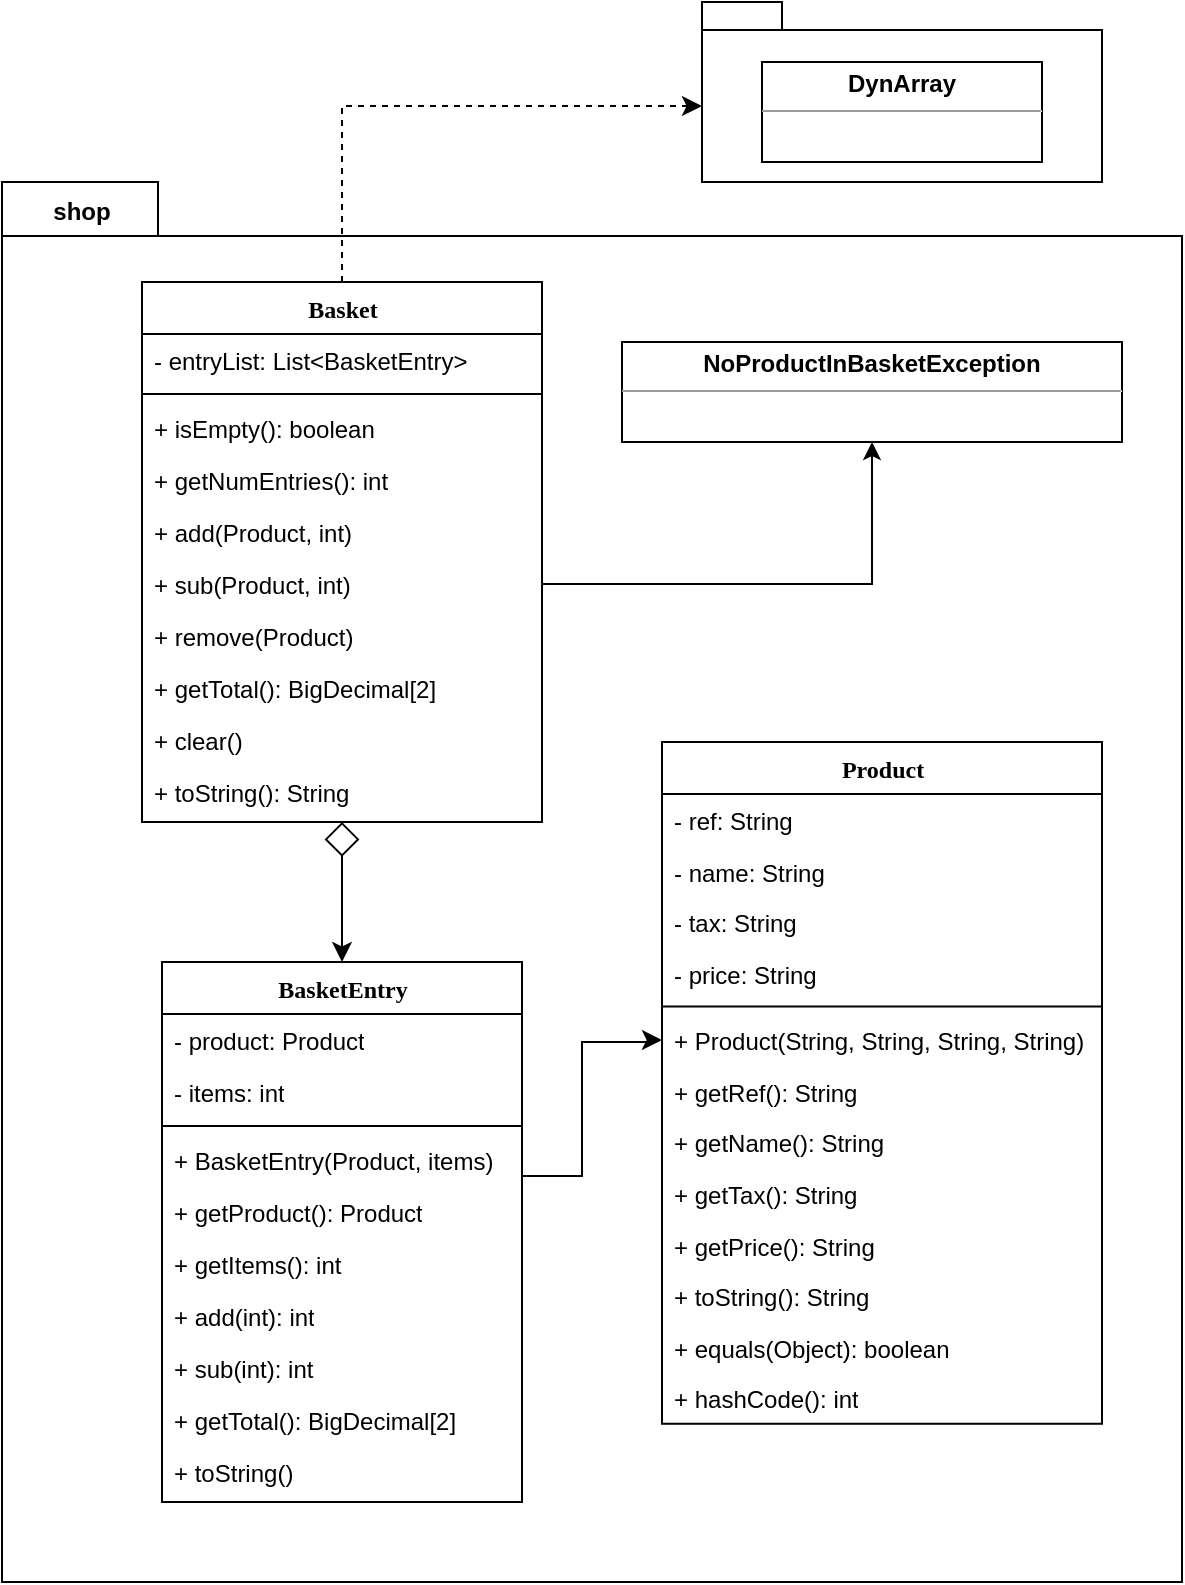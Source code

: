 <mxfile version="13.1.3"><diagram id="GozWhnmrinX0G8ZJcabS" name="Page-1"><mxGraphModel dx="1011" dy="656" grid="1" gridSize="10" guides="1" tooltips="1" connect="1" arrows="1" fold="1" page="1" pageScale="1" pageWidth="827" pageHeight="1169" math="0" shadow="0"><root><mxCell id="0"/><mxCell id="1" parent="0"/><mxCell id="MlWUhuBopvwuOx71jeib-1" value="" style="shape=folder;fontStyle=1;spacingTop=10;tabWidth=78;tabHeight=27;tabPosition=left;html=1;fillColor=none;" vertex="1" parent="1"><mxGeometry x="400" y="240" width="590" height="700" as="geometry"/></mxCell><mxCell id="MlWUhuBopvwuOx71jeib-2" style="edgeStyle=orthogonalEdgeStyle;rounded=0;orthogonalLoop=1;jettySize=auto;html=1;startArrow=diamond;startFill=0;startSize=15;endSize=7;" edge="1" parent="1" source="MlWUhuBopvwuOx71jeib-4" target="MlWUhuBopvwuOx71jeib-19"><mxGeometry relative="1" as="geometry"/></mxCell><mxCell id="MlWUhuBopvwuOx71jeib-3" style="edgeStyle=orthogonalEdgeStyle;rounded=0;orthogonalLoop=1;jettySize=auto;html=1;exitX=0.5;exitY=0;exitDx=0;exitDy=0;entryX=0;entryY=0;entryDx=0;entryDy=52;entryPerimeter=0;startArrow=none;startFill=0;startSize=15;endSize=7;dashed=1;" edge="1" parent="1" source="MlWUhuBopvwuOx71jeib-4" target="MlWUhuBopvwuOx71jeib-15"><mxGeometry relative="1" as="geometry"/></mxCell><mxCell id="MlWUhuBopvwuOx71jeib-4" value="Basket" style="swimlane;html=1;fontStyle=1;align=center;verticalAlign=top;childLayout=stackLayout;horizontal=1;startSize=26;horizontalStack=0;resizeParent=1;resizeLast=0;collapsible=1;marginBottom=0;swimlaneFillColor=#ffffff;rounded=0;shadow=0;comic=0;labelBackgroundColor=none;strokeWidth=1;fillColor=none;fontFamily=Verdana;fontSize=12" vertex="1" parent="1"><mxGeometry x="470" y="290" width="200" height="270" as="geometry"/></mxCell><mxCell id="MlWUhuBopvwuOx71jeib-5" value="- entryList: List&amp;lt;BasketEntry&amp;gt;" style="text;html=1;strokeColor=none;fillColor=none;align=left;verticalAlign=top;spacingLeft=4;spacingRight=4;whiteSpace=wrap;overflow=hidden;rotatable=0;points=[[0,0.5],[1,0.5]];portConstraint=eastwest;" vertex="1" parent="MlWUhuBopvwuOx71jeib-4"><mxGeometry y="26" width="200" height="26" as="geometry"/></mxCell><mxCell id="MlWUhuBopvwuOx71jeib-6" value="" style="line;html=1;strokeWidth=1;fillColor=none;align=left;verticalAlign=middle;spacingTop=-1;spacingLeft=3;spacingRight=3;rotatable=0;labelPosition=right;points=[];portConstraint=eastwest;" vertex="1" parent="MlWUhuBopvwuOx71jeib-4"><mxGeometry y="52" width="200" height="8" as="geometry"/></mxCell><mxCell id="MlWUhuBopvwuOx71jeib-7" value="+ isEmpty(): boolean" style="text;html=1;strokeColor=none;fillColor=none;align=left;verticalAlign=top;spacingLeft=4;spacingRight=4;whiteSpace=wrap;overflow=hidden;rotatable=0;points=[[0,0.5],[1,0.5]];portConstraint=eastwest;" vertex="1" parent="MlWUhuBopvwuOx71jeib-4"><mxGeometry y="60" width="200" height="26" as="geometry"/></mxCell><mxCell id="MlWUhuBopvwuOx71jeib-8" value="+ getNumEntries(): int" style="text;html=1;strokeColor=none;fillColor=none;align=left;verticalAlign=top;spacingLeft=4;spacingRight=4;whiteSpace=wrap;overflow=hidden;rotatable=0;points=[[0,0.5],[1,0.5]];portConstraint=eastwest;" vertex="1" parent="MlWUhuBopvwuOx71jeib-4"><mxGeometry y="86" width="200" height="26" as="geometry"/></mxCell><mxCell id="MlWUhuBopvwuOx71jeib-9" value="+ add(Product, int)" style="text;html=1;strokeColor=none;fillColor=none;align=left;verticalAlign=top;spacingLeft=4;spacingRight=4;whiteSpace=wrap;overflow=hidden;rotatable=0;points=[[0,0.5],[1,0.5]];portConstraint=eastwest;" vertex="1" parent="MlWUhuBopvwuOx71jeib-4"><mxGeometry y="112" width="200" height="26" as="geometry"/></mxCell><mxCell id="MlWUhuBopvwuOx71jeib-10" value="+ sub(Product, int)" style="text;html=1;strokeColor=none;fillColor=none;align=left;verticalAlign=top;spacingLeft=4;spacingRight=4;whiteSpace=wrap;overflow=hidden;rotatable=0;points=[[0,0.5],[1,0.5]];portConstraint=eastwest;" vertex="1" parent="MlWUhuBopvwuOx71jeib-4"><mxGeometry y="138" width="200" height="26" as="geometry"/></mxCell><mxCell id="MlWUhuBopvwuOx71jeib-11" value="+ remove(Product)" style="text;html=1;strokeColor=none;fillColor=none;align=left;verticalAlign=top;spacingLeft=4;spacingRight=4;whiteSpace=wrap;overflow=hidden;rotatable=0;points=[[0,0.5],[1,0.5]];portConstraint=eastwest;" vertex="1" parent="MlWUhuBopvwuOx71jeib-4"><mxGeometry y="164" width="200" height="26" as="geometry"/></mxCell><mxCell id="MlWUhuBopvwuOx71jeib-12" value="+ getTotal(): BigDecimal[2]" style="text;html=1;strokeColor=none;fillColor=none;align=left;verticalAlign=top;spacingLeft=4;spacingRight=4;whiteSpace=wrap;overflow=hidden;rotatable=0;points=[[0,0.5],[1,0.5]];portConstraint=eastwest;" vertex="1" parent="MlWUhuBopvwuOx71jeib-4"><mxGeometry y="190" width="200" height="26" as="geometry"/></mxCell><mxCell id="MlWUhuBopvwuOx71jeib-13" value="+ clear()" style="text;html=1;strokeColor=none;fillColor=none;align=left;verticalAlign=top;spacingLeft=4;spacingRight=4;whiteSpace=wrap;overflow=hidden;rotatable=0;points=[[0,0.5],[1,0.5]];portConstraint=eastwest;" vertex="1" parent="MlWUhuBopvwuOx71jeib-4"><mxGeometry y="216" width="200" height="26" as="geometry"/></mxCell><mxCell id="MlWUhuBopvwuOx71jeib-14" value="+ toString(): String" style="text;html=1;strokeColor=none;fillColor=none;align=left;verticalAlign=top;spacingLeft=4;spacingRight=4;whiteSpace=wrap;overflow=hidden;rotatable=0;points=[[0,0.5],[1,0.5]];portConstraint=eastwest;" vertex="1" parent="MlWUhuBopvwuOx71jeib-4"><mxGeometry y="242" width="200" height="26" as="geometry"/></mxCell><mxCell id="MlWUhuBopvwuOx71jeib-15" value="" style="shape=folder;fontStyle=1;spacingTop=10;tabWidth=40;tabHeight=14;tabPosition=left;html=1;fillColor=none;" vertex="1" parent="1"><mxGeometry x="750" y="150" width="200" height="90" as="geometry"/></mxCell><mxCell id="MlWUhuBopvwuOx71jeib-16" value="&lt;p style=&quot;margin: 0px ; margin-top: 4px ; text-align: center&quot;&gt;&lt;b&gt;DynArray&lt;/b&gt;&lt;/p&gt;&lt;hr size=&quot;1&quot;&gt;&lt;div style=&quot;height: 2px&quot;&gt;&lt;/div&gt;" style="verticalAlign=top;align=left;overflow=fill;fontSize=12;fontFamily=Helvetica;html=1;fillColor=none;" vertex="1" parent="1"><mxGeometry x="780" y="180" width="140" height="50" as="geometry"/></mxCell><mxCell id="MlWUhuBopvwuOx71jeib-17" value="shop" style="text;align=center;fontStyle=1;verticalAlign=middle;spacingLeft=3;spacingRight=3;strokeColor=none;rotatable=0;points=[[0,0.5],[1,0.5]];portConstraint=eastwest;" vertex="1" parent="1"><mxGeometry x="400" y="240" width="80" height="27.761" as="geometry"/></mxCell><mxCell id="MlWUhuBopvwuOx71jeib-18" style="edgeStyle=orthogonalEdgeStyle;rounded=0;orthogonalLoop=1;jettySize=auto;html=1;entryX=0;entryY=0.5;entryDx=0;entryDy=0;startArrow=none;startFill=0;startSize=15;endSize=7;exitX=1;exitY=0.5;exitDx=0;exitDy=0;" edge="1" parent="1" source="MlWUhuBopvwuOx71jeib-26" target="MlWUhuBopvwuOx71jeib-36"><mxGeometry relative="1" as="geometry"><Array as="points"><mxPoint x="660" y="737"/><mxPoint x="690" y="737"/><mxPoint x="690" y="670"/><mxPoint x="724" y="670"/></Array></mxGeometry></mxCell><mxCell id="MlWUhuBopvwuOx71jeib-19" value="BasketEntry" style="swimlane;html=1;fontStyle=1;align=center;verticalAlign=top;childLayout=stackLayout;horizontal=1;startSize=26;horizontalStack=0;resizeParent=1;resizeLast=0;collapsible=1;marginBottom=0;swimlaneFillColor=#ffffff;rounded=0;shadow=0;comic=0;labelBackgroundColor=none;strokeWidth=1;fillColor=none;fontFamily=Verdana;fontSize=12" vertex="1" parent="1"><mxGeometry x="480" y="630" width="180" height="270" as="geometry"/></mxCell><mxCell id="MlWUhuBopvwuOx71jeib-20" value="- product: Product" style="text;html=1;strokeColor=none;fillColor=none;align=left;verticalAlign=top;spacingLeft=4;spacingRight=4;whiteSpace=wrap;overflow=hidden;rotatable=0;points=[[0,0.5],[1,0.5]];portConstraint=eastwest;" vertex="1" parent="MlWUhuBopvwuOx71jeib-19"><mxGeometry y="26" width="180" height="26" as="geometry"/></mxCell><mxCell id="MlWUhuBopvwuOx71jeib-21" value="- items: int" style="text;html=1;strokeColor=none;fillColor=none;align=left;verticalAlign=top;spacingLeft=4;spacingRight=4;whiteSpace=wrap;overflow=hidden;rotatable=0;points=[[0,0.5],[1,0.5]];portConstraint=eastwest;" vertex="1" parent="MlWUhuBopvwuOx71jeib-19"><mxGeometry y="52" width="180" height="26" as="geometry"/></mxCell><mxCell id="MlWUhuBopvwuOx71jeib-22" value="" style="line;html=1;strokeWidth=1;fillColor=none;align=left;verticalAlign=middle;spacingTop=-1;spacingLeft=3;spacingRight=3;rotatable=0;labelPosition=right;points=[];portConstraint=eastwest;" vertex="1" parent="MlWUhuBopvwuOx71jeib-19"><mxGeometry y="78" width="180" height="8" as="geometry"/></mxCell><mxCell id="MlWUhuBopvwuOx71jeib-23" value="+ BasketEntry(Product, items)" style="text;html=1;strokeColor=none;fillColor=none;align=left;verticalAlign=top;spacingLeft=4;spacingRight=4;whiteSpace=wrap;overflow=hidden;rotatable=0;points=[[0,0.5],[1,0.5]];portConstraint=eastwest;" vertex="1" parent="MlWUhuBopvwuOx71jeib-19"><mxGeometry y="86" width="180" height="26" as="geometry"/></mxCell><mxCell id="MlWUhuBopvwuOx71jeib-24" value="+ getProduct(): Product" style="text;html=1;strokeColor=none;fillColor=none;align=left;verticalAlign=top;spacingLeft=4;spacingRight=4;whiteSpace=wrap;overflow=hidden;rotatable=0;points=[[0,0.5],[1,0.5]];portConstraint=eastwest;" vertex="1" parent="MlWUhuBopvwuOx71jeib-19"><mxGeometry y="112" width="180" height="26" as="geometry"/></mxCell><mxCell id="MlWUhuBopvwuOx71jeib-25" value="+ getItems(): int" style="text;html=1;strokeColor=none;fillColor=none;align=left;verticalAlign=top;spacingLeft=4;spacingRight=4;whiteSpace=wrap;overflow=hidden;rotatable=0;points=[[0,0.5],[1,0.5]];portConstraint=eastwest;" vertex="1" parent="MlWUhuBopvwuOx71jeib-19"><mxGeometry y="138" width="180" height="26" as="geometry"/></mxCell><mxCell id="MlWUhuBopvwuOx71jeib-26" value="+ add(int): int" style="text;html=1;strokeColor=none;fillColor=none;align=left;verticalAlign=top;spacingLeft=4;spacingRight=4;whiteSpace=wrap;overflow=hidden;rotatable=0;points=[[0,0.5],[1,0.5]];portConstraint=eastwest;" vertex="1" parent="MlWUhuBopvwuOx71jeib-19"><mxGeometry y="164" width="180" height="26" as="geometry"/></mxCell><mxCell id="MlWUhuBopvwuOx71jeib-27" value="+ sub(int): int" style="text;html=1;strokeColor=none;fillColor=none;align=left;verticalAlign=top;spacingLeft=4;spacingRight=4;whiteSpace=wrap;overflow=hidden;rotatable=0;points=[[0,0.5],[1,0.5]];portConstraint=eastwest;" vertex="1" parent="MlWUhuBopvwuOx71jeib-19"><mxGeometry y="190" width="180" height="26" as="geometry"/></mxCell><mxCell id="MlWUhuBopvwuOx71jeib-28" value="+ getTotal(): BigDecimal[2]" style="text;html=1;strokeColor=none;fillColor=none;align=left;verticalAlign=top;spacingLeft=4;spacingRight=4;whiteSpace=wrap;overflow=hidden;rotatable=0;points=[[0,0.5],[1,0.5]];portConstraint=eastwest;" vertex="1" parent="MlWUhuBopvwuOx71jeib-19"><mxGeometry y="216" width="180" height="26" as="geometry"/></mxCell><mxCell id="MlWUhuBopvwuOx71jeib-29" value="+ toString()" style="text;html=1;strokeColor=none;fillColor=none;align=left;verticalAlign=top;spacingLeft=4;spacingRight=4;whiteSpace=wrap;overflow=hidden;rotatable=0;points=[[0,0.5],[1,0.5]];portConstraint=eastwest;" vertex="1" parent="MlWUhuBopvwuOx71jeib-19"><mxGeometry y="242" width="180" height="26" as="geometry"/></mxCell><mxCell id="MlWUhuBopvwuOx71jeib-30" value="Product" style="swimlane;html=1;fontStyle=1;align=center;verticalAlign=top;childLayout=stackLayout;horizontal=1;startSize=26;horizontalStack=0;resizeParent=1;resizeLast=0;collapsible=1;marginBottom=0;swimlaneFillColor=#ffffff;rounded=0;shadow=0;comic=0;labelBackgroundColor=none;strokeWidth=1;fillColor=none;fontFamily=Verdana;fontSize=12" vertex="1" parent="1"><mxGeometry x="730" y="520.003" width="220" height="340.921" as="geometry"/></mxCell><mxCell id="MlWUhuBopvwuOx71jeib-31" value="- ref: String" style="text;html=1;strokeColor=none;fillColor=none;align=left;verticalAlign=top;spacingLeft=4;spacingRight=4;whiteSpace=wrap;overflow=hidden;rotatable=0;points=[[0,0.5],[1,0.5]];portConstraint=eastwest;" vertex="1" parent="MlWUhuBopvwuOx71jeib-30"><mxGeometry y="26" width="220" height="25.587" as="geometry"/></mxCell><mxCell id="MlWUhuBopvwuOx71jeib-32" value="- name: String" style="text;html=1;strokeColor=none;fillColor=none;align=left;verticalAlign=top;spacingLeft=4;spacingRight=4;whiteSpace=wrap;overflow=hidden;rotatable=0;points=[[0,0.5],[1,0.5]];portConstraint=eastwest;" vertex="1" parent="MlWUhuBopvwuOx71jeib-30"><mxGeometry y="51.587" width="220" height="25.587" as="geometry"/></mxCell><mxCell id="MlWUhuBopvwuOx71jeib-33" value="- tax: String" style="text;html=1;strokeColor=none;fillColor=none;align=left;verticalAlign=top;spacingLeft=4;spacingRight=4;whiteSpace=wrap;overflow=hidden;rotatable=0;points=[[0,0.5],[1,0.5]];portConstraint=eastwest;" vertex="1" parent="MlWUhuBopvwuOx71jeib-30"><mxGeometry y="77.175" width="220" height="25.587" as="geometry"/></mxCell><mxCell id="MlWUhuBopvwuOx71jeib-34" value="- price: String" style="text;html=1;strokeColor=none;fillColor=none;align=left;verticalAlign=top;spacingLeft=4;spacingRight=4;whiteSpace=wrap;overflow=hidden;rotatable=0;points=[[0,0.5],[1,0.5]];portConstraint=eastwest;" vertex="1" parent="MlWUhuBopvwuOx71jeib-30"><mxGeometry y="102.762" width="220" height="25.587" as="geometry"/></mxCell><mxCell id="MlWUhuBopvwuOx71jeib-35" value="" style="line;html=1;strokeWidth=1;fillColor=none;align=left;verticalAlign=middle;spacingTop=-1;spacingLeft=3;spacingRight=3;rotatable=0;labelPosition=right;points=[];portConstraint=eastwest;" vertex="1" parent="MlWUhuBopvwuOx71jeib-30"><mxGeometry y="128.349" width="220" height="7.873" as="geometry"/></mxCell><mxCell id="MlWUhuBopvwuOx71jeib-36" value="+ Product(String, String, String, String)" style="text;html=1;strokeColor=none;fillColor=none;align=left;verticalAlign=top;spacingLeft=4;spacingRight=4;whiteSpace=wrap;overflow=hidden;rotatable=0;points=[[0,0.5],[1,0.5]];portConstraint=eastwest;" vertex="1" parent="MlWUhuBopvwuOx71jeib-30"><mxGeometry y="136.222" width="220" height="25.587" as="geometry"/></mxCell><mxCell id="MlWUhuBopvwuOx71jeib-37" value="+ getRef(): String" style="text;html=1;strokeColor=none;fillColor=none;align=left;verticalAlign=top;spacingLeft=4;spacingRight=4;whiteSpace=wrap;overflow=hidden;rotatable=0;points=[[0,0.5],[1,0.5]];portConstraint=eastwest;" vertex="1" parent="MlWUhuBopvwuOx71jeib-30"><mxGeometry y="161.81" width="220" height="25.587" as="geometry"/></mxCell><mxCell id="MlWUhuBopvwuOx71jeib-38" value="+ getName(): String" style="text;html=1;strokeColor=none;fillColor=none;align=left;verticalAlign=top;spacingLeft=4;spacingRight=4;whiteSpace=wrap;overflow=hidden;rotatable=0;points=[[0,0.5],[1,0.5]];portConstraint=eastwest;" vertex="1" parent="MlWUhuBopvwuOx71jeib-30"><mxGeometry y="187.397" width="220" height="25.587" as="geometry"/></mxCell><mxCell id="MlWUhuBopvwuOx71jeib-39" value="+ getTax(): String" style="text;html=1;strokeColor=none;fillColor=none;align=left;verticalAlign=top;spacingLeft=4;spacingRight=4;whiteSpace=wrap;overflow=hidden;rotatable=0;points=[[0,0.5],[1,0.5]];portConstraint=eastwest;" vertex="1" parent="MlWUhuBopvwuOx71jeib-30"><mxGeometry y="212.984" width="220" height="25.587" as="geometry"/></mxCell><mxCell id="MlWUhuBopvwuOx71jeib-40" value="+ getPrice(): String" style="text;html=1;strokeColor=none;fillColor=none;align=left;verticalAlign=top;spacingLeft=4;spacingRight=4;whiteSpace=wrap;overflow=hidden;rotatable=0;points=[[0,0.5],[1,0.5]];portConstraint=eastwest;" vertex="1" parent="MlWUhuBopvwuOx71jeib-30"><mxGeometry y="238.571" width="220" height="25.587" as="geometry"/></mxCell><mxCell id="MlWUhuBopvwuOx71jeib-41" value="+ toString(): String" style="text;html=1;strokeColor=none;fillColor=none;align=left;verticalAlign=top;spacingLeft=4;spacingRight=4;whiteSpace=wrap;overflow=hidden;rotatable=0;points=[[0,0.5],[1,0.5]];portConstraint=eastwest;" vertex="1" parent="MlWUhuBopvwuOx71jeib-30"><mxGeometry y="264.159" width="220" height="25.587" as="geometry"/></mxCell><mxCell id="MlWUhuBopvwuOx71jeib-42" value="+ equals(Object): boolean" style="text;html=1;strokeColor=none;fillColor=none;align=left;verticalAlign=top;spacingLeft=4;spacingRight=4;whiteSpace=wrap;overflow=hidden;rotatable=0;points=[[0,0.5],[1,0.5]];portConstraint=eastwest;" vertex="1" parent="MlWUhuBopvwuOx71jeib-30"><mxGeometry y="289.746" width="220" height="25.587" as="geometry"/></mxCell><mxCell id="MlWUhuBopvwuOx71jeib-43" value="+ hashCode(): int" style="text;html=1;strokeColor=none;fillColor=none;align=left;verticalAlign=top;spacingLeft=4;spacingRight=4;whiteSpace=wrap;overflow=hidden;rotatable=0;points=[[0,0.5],[1,0.5]];portConstraint=eastwest;" vertex="1" parent="MlWUhuBopvwuOx71jeib-30"><mxGeometry y="315.333" width="220" height="25.587" as="geometry"/></mxCell><mxCell id="MlWUhuBopvwuOx71jeib-44" value="&lt;p style=&quot;margin: 0px ; margin-top: 4px ; text-align: center&quot;&gt;&lt;b&gt;NoProductInBasketException&lt;/b&gt;&lt;/p&gt;&lt;hr size=&quot;1&quot;&gt;&lt;div style=&quot;height: 2px&quot;&gt;&lt;/div&gt;" style="verticalAlign=top;align=left;overflow=fill;fontSize=12;fontFamily=Helvetica;html=1;fillColor=none;" vertex="1" parent="1"><mxGeometry x="710" y="320" width="250" height="50" as="geometry"/></mxCell><mxCell id="MlWUhuBopvwuOx71jeib-45" style="edgeStyle=orthogonalEdgeStyle;rounded=0;orthogonalLoop=1;jettySize=auto;html=1;exitX=1;exitY=0.5;exitDx=0;exitDy=0;entryX=0.5;entryY=1;entryDx=0;entryDy=0;" edge="1" parent="1" source="MlWUhuBopvwuOx71jeib-10" target="MlWUhuBopvwuOx71jeib-44"><mxGeometry relative="1" as="geometry"/></mxCell></root></mxGraphModel></diagram></mxfile>